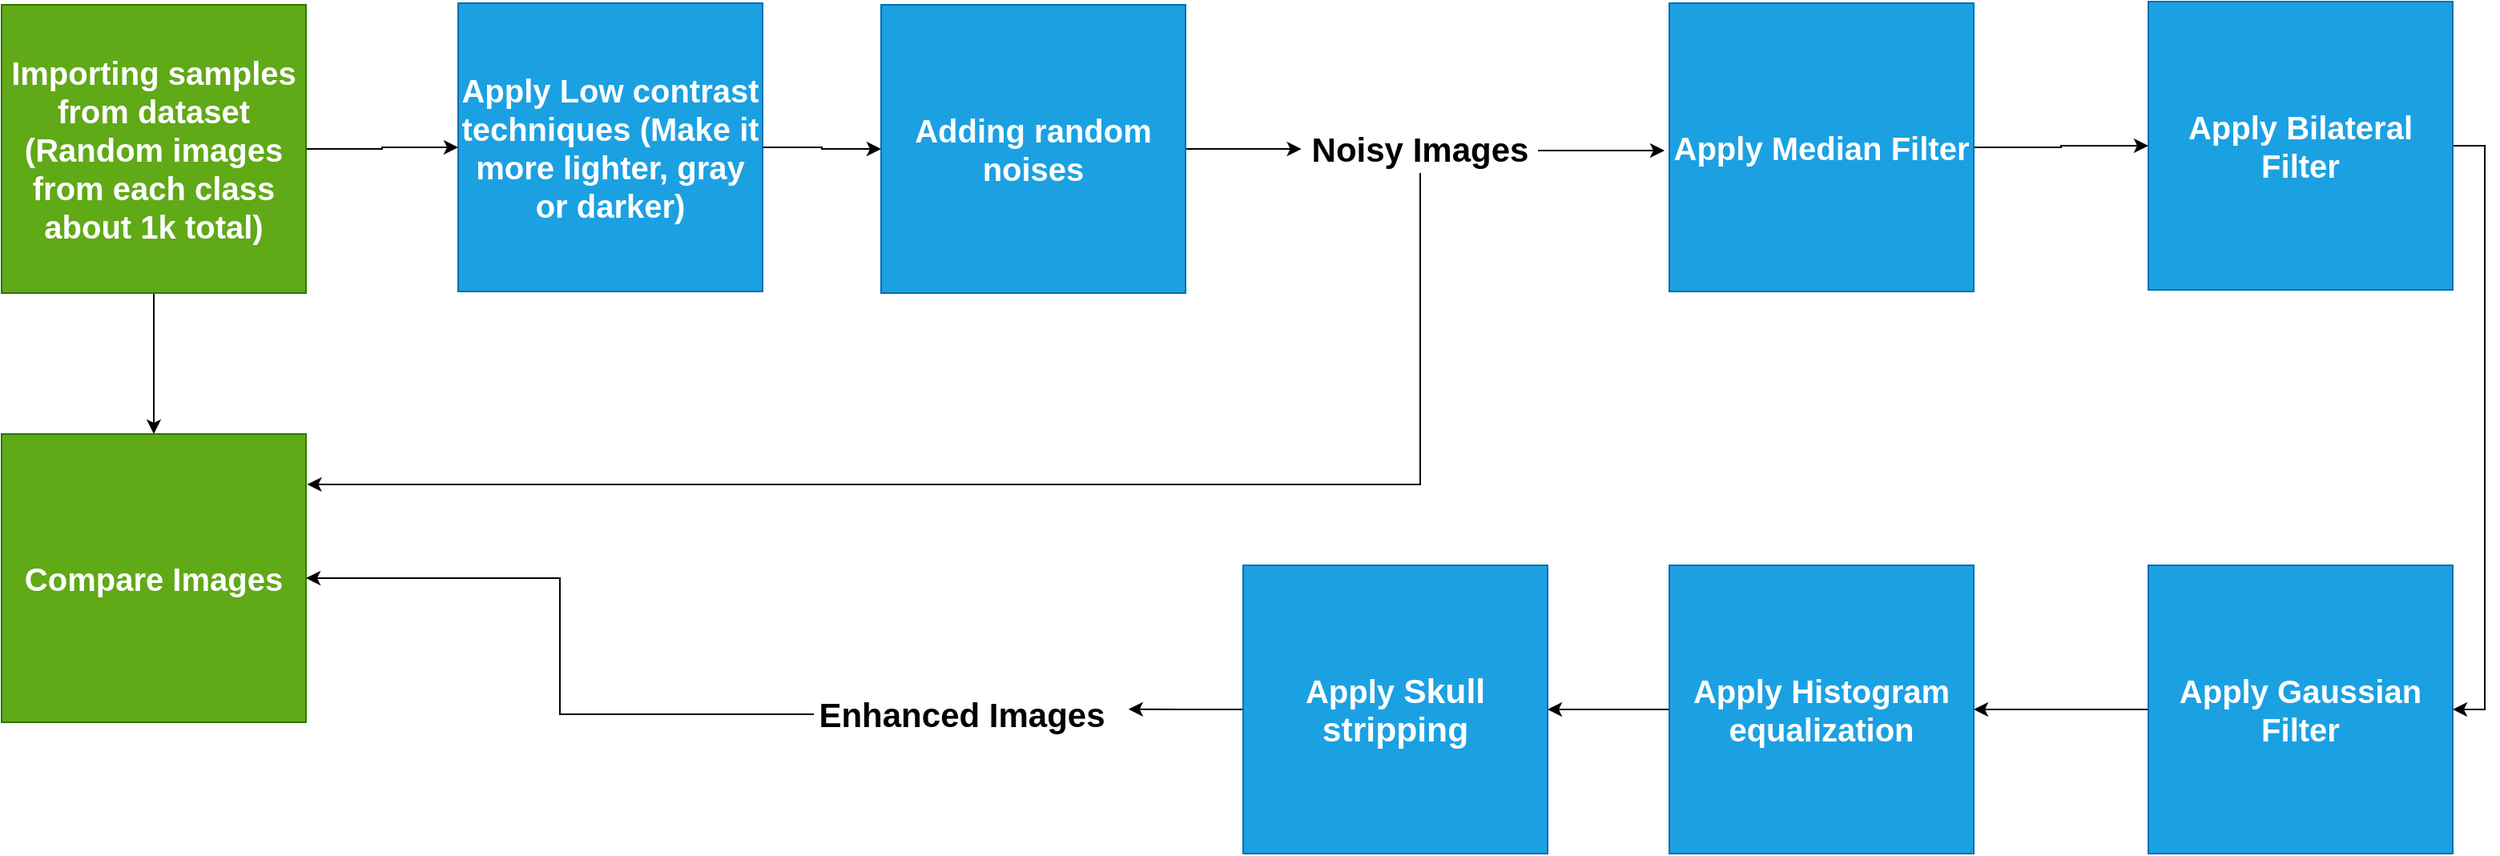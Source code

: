 <mxfile version="24.9.3">
  <diagram name="Page-1" id="HCXtLOHnEH5D50suYZMZ">
    <mxGraphModel dx="2388" dy="1432" grid="0" gridSize="10" guides="1" tooltips="1" connect="1" arrows="1" fold="1" page="1" pageScale="1" pageWidth="1600" pageHeight="600" background="none" math="0" shadow="0">
      <root>
        <mxCell id="0" />
        <mxCell id="1" parent="0" />
        <mxCell id="IIGgRlWlPwrDrrDaBenJ-39" style="edgeStyle=orthogonalEdgeStyle;rounded=0;orthogonalLoop=1;jettySize=auto;html=1;exitX=1;exitY=0.5;exitDx=0;exitDy=0;entryX=0;entryY=0.5;entryDx=0;entryDy=0;" parent="1" source="IIGgRlWlPwrDrrDaBenJ-1" target="IIGgRlWlPwrDrrDaBenJ-2" edge="1">
          <mxGeometry relative="1" as="geometry" />
        </mxCell>
        <mxCell id="Kvdl1e2YpWBnPpMMYwDb-14" style="edgeStyle=orthogonalEdgeStyle;rounded=0;orthogonalLoop=1;jettySize=auto;html=1;exitX=0.5;exitY=1;exitDx=0;exitDy=0;entryX=0.5;entryY=0;entryDx=0;entryDy=0;" parent="1" source="IIGgRlWlPwrDrrDaBenJ-1" target="Kvdl1e2YpWBnPpMMYwDb-10" edge="1">
          <mxGeometry relative="1" as="geometry" />
        </mxCell>
        <mxCell id="IIGgRlWlPwrDrrDaBenJ-1" value="&lt;span style=&quot;font-size: 20px;&quot;&gt;Importing samples from dataset&lt;/span&gt;&lt;div style=&quot;font-size: 20px;&quot;&gt;&lt;span style=&quot;font-size: 20px;&quot;&gt;(Random images from each class about 1k total)&lt;/span&gt;&lt;/div&gt;" style="rounded=0;whiteSpace=wrap;html=1;fillColor=#60a917;fontColor=#ffffff;strokeColor=#2D7600;fontStyle=1;fontSize=20;" parent="1" vertex="1">
          <mxGeometry x="15" y="37" width="190" height="180" as="geometry" />
        </mxCell>
        <mxCell id="IIGgRlWlPwrDrrDaBenJ-40" style="edgeStyle=orthogonalEdgeStyle;rounded=0;orthogonalLoop=1;jettySize=auto;html=1;exitX=1;exitY=0.5;exitDx=0;exitDy=0;entryX=0;entryY=0.5;entryDx=0;entryDy=0;" parent="1" source="IIGgRlWlPwrDrrDaBenJ-2" target="IIGgRlWlPwrDrrDaBenJ-4" edge="1">
          <mxGeometry relative="1" as="geometry" />
        </mxCell>
        <mxCell id="IIGgRlWlPwrDrrDaBenJ-2" value="Apply Low contrast techniques (Make it more lighter, gray or darker)" style="rounded=0;whiteSpace=wrap;html=1;fillColor=#1ba1e2;fontColor=#ffffff;strokeColor=#006EAF;fontStyle=1;fontSize=20;" parent="1" vertex="1">
          <mxGeometry x="300" y="36" width="190" height="180" as="geometry" />
        </mxCell>
        <mxCell id="Kvdl1e2YpWBnPpMMYwDb-1" style="edgeStyle=orthogonalEdgeStyle;rounded=0;orthogonalLoop=1;jettySize=auto;html=1;exitX=1;exitY=0.5;exitDx=0;exitDy=0;" parent="1" source="IIGgRlWlPwrDrrDaBenJ-4" edge="1">
          <mxGeometry relative="1" as="geometry">
            <mxPoint x="826.333" y="127" as="targetPoint" />
          </mxGeometry>
        </mxCell>
        <mxCell id="IIGgRlWlPwrDrrDaBenJ-4" value="&lt;span style=&quot;font-size: 20px;&quot;&gt;Adding random noises&lt;/span&gt;" style="rounded=0;whiteSpace=wrap;html=1;fillColor=#1ba1e2;fontColor=#ffffff;strokeColor=#006EAF;fontStyle=1;fontSize=20;" parent="1" vertex="1">
          <mxGeometry x="564" y="37" width="190" height="180" as="geometry" />
        </mxCell>
        <mxCell id="IIGgRlWlPwrDrrDaBenJ-42" style="edgeStyle=orthogonalEdgeStyle;rounded=0;orthogonalLoop=1;jettySize=auto;html=1;exitX=1;exitY=0.5;exitDx=0;exitDy=0;entryX=0;entryY=0.5;entryDx=0;entryDy=0;" parent="1" edge="1">
          <mxGeometry relative="1" as="geometry">
            <mxPoint x="974" y="128" as="sourcePoint" />
            <mxPoint x="1053" y="128" as="targetPoint" />
          </mxGeometry>
        </mxCell>
        <mxCell id="JLH1EfQF-wIh-_djJ6uE-1" style="edgeStyle=orthogonalEdgeStyle;rounded=0;orthogonalLoop=1;jettySize=auto;html=1;exitX=1;exitY=0.5;exitDx=0;exitDy=0;entryX=1;entryY=0.5;entryDx=0;entryDy=0;" edge="1" parent="1" source="IIGgRlWlPwrDrrDaBenJ-9" target="Kvdl1e2YpWBnPpMMYwDb-3">
          <mxGeometry relative="1" as="geometry" />
        </mxCell>
        <mxCell id="IIGgRlWlPwrDrrDaBenJ-9" value="Apply Bilateral Filter" style="rounded=0;whiteSpace=wrap;html=1;fillColor=#1ba1e2;fontColor=#ffffff;strokeColor=#006EAF;fontStyle=1;fontSize=20;" parent="1" vertex="1">
          <mxGeometry x="1355" y="35" width="190" height="180" as="geometry" />
        </mxCell>
        <mxCell id="IIGgRlWlPwrDrrDaBenJ-43" style="edgeStyle=orthogonalEdgeStyle;rounded=0;orthogonalLoop=1;jettySize=auto;html=1;exitX=1;exitY=0.5;exitDx=0;exitDy=0;entryX=0;entryY=0.5;entryDx=0;entryDy=0;" parent="1" source="IIGgRlWlPwrDrrDaBenJ-15" target="IIGgRlWlPwrDrrDaBenJ-9" edge="1">
          <mxGeometry relative="1" as="geometry" />
        </mxCell>
        <mxCell id="IIGgRlWlPwrDrrDaBenJ-15" value="&lt;div&gt;Apply Median Filter&lt;/div&gt;" style="rounded=0;whiteSpace=wrap;html=1;fillColor=#1ba1e2;fontColor=#ffffff;strokeColor=#006EAF;fontStyle=1;fontSize=20;" parent="1" vertex="1">
          <mxGeometry x="1056" y="36" width="190" height="180" as="geometry" />
        </mxCell>
        <mxCell id="Kvdl1e2YpWBnPpMMYwDb-2" value="&lt;font style=&quot;font-size: 21px;&quot;&gt;&lt;b style=&quot;&quot;&gt;Noisy Images&lt;/b&gt;&lt;/font&gt;" style="text;html=1;align=center;verticalAlign=middle;whiteSpace=wrap;rounded=0;" parent="1" vertex="1">
          <mxGeometry x="829" y="112" width="143" height="30" as="geometry" />
        </mxCell>
        <mxCell id="Kvdl1e2YpWBnPpMMYwDb-9" style="edgeStyle=orthogonalEdgeStyle;rounded=0;orthogonalLoop=1;jettySize=auto;html=1;exitX=0;exitY=0.5;exitDx=0;exitDy=0;entryX=1;entryY=0.5;entryDx=0;entryDy=0;" parent="1" source="Kvdl1e2YpWBnPpMMYwDb-3" target="Kvdl1e2YpWBnPpMMYwDb-4" edge="1">
          <mxGeometry relative="1" as="geometry" />
        </mxCell>
        <mxCell id="Kvdl1e2YpWBnPpMMYwDb-3" value="Apply Gaussian Filter" style="rounded=0;whiteSpace=wrap;html=1;fillColor=#1ba1e2;fontColor=#ffffff;strokeColor=#006EAF;fontStyle=1;fontSize=20;" parent="1" vertex="1">
          <mxGeometry x="1355" y="387" width="190" height="180" as="geometry" />
        </mxCell>
        <mxCell id="Kvdl1e2YpWBnPpMMYwDb-8" style="edgeStyle=orthogonalEdgeStyle;rounded=0;orthogonalLoop=1;jettySize=auto;html=1;exitX=0;exitY=0.5;exitDx=0;exitDy=0;entryX=1;entryY=0.5;entryDx=0;entryDy=0;" parent="1" source="Kvdl1e2YpWBnPpMMYwDb-4" target="Kvdl1e2YpWBnPpMMYwDb-5" edge="1">
          <mxGeometry relative="1" as="geometry" />
        </mxCell>
        <mxCell id="Kvdl1e2YpWBnPpMMYwDb-4" value="Apply Histogram equalization" style="rounded=0;whiteSpace=wrap;html=1;fillColor=#1ba1e2;fontColor=#ffffff;strokeColor=#006EAF;fontStyle=1;fontSize=20;" parent="1" vertex="1">
          <mxGeometry x="1056" y="387" width="190" height="180" as="geometry" />
        </mxCell>
        <mxCell id="Kvdl1e2YpWBnPpMMYwDb-7" style="edgeStyle=orthogonalEdgeStyle;rounded=0;orthogonalLoop=1;jettySize=auto;html=1;exitX=0;exitY=0.5;exitDx=0;exitDy=0;" parent="1" source="Kvdl1e2YpWBnPpMMYwDb-5" edge="1">
          <mxGeometry relative="1" as="geometry">
            <mxPoint x="718.385" y="476.846" as="targetPoint" />
          </mxGeometry>
        </mxCell>
        <mxCell id="Kvdl1e2YpWBnPpMMYwDb-5" value="Apply&amp;nbsp;&lt;b&gt;&lt;span style=&quot;font-size:16.0pt;line-height:107%;&lt;br/&gt;font-family:&amp;quot;Times New Roman&amp;quot;,serif;mso-ascii-theme-font:major-bidi;mso-fareast-font-family:&lt;br/&gt;Calibri;mso-fareast-theme-font:minor-latin;mso-hansi-theme-font:major-bidi;&lt;br/&gt;mso-bidi-theme-font:major-bidi;mso-ansi-language:EN-US;mso-fareast-language:&lt;br/&gt;EN-US;mso-bidi-language:AR-SA&quot;&gt;Skull stripping&lt;/span&gt;&lt;/b&gt;" style="rounded=0;whiteSpace=wrap;html=1;fillColor=#1ba1e2;fontColor=#ffffff;strokeColor=#006EAF;fontStyle=1;fontSize=20;" parent="1" vertex="1">
          <mxGeometry x="790" y="387" width="190" height="180" as="geometry" />
        </mxCell>
        <mxCell id="Kvdl1e2YpWBnPpMMYwDb-13" style="edgeStyle=orthogonalEdgeStyle;rounded=0;orthogonalLoop=1;jettySize=auto;html=1;exitX=0;exitY=0.5;exitDx=0;exitDy=0;entryX=1;entryY=0.5;entryDx=0;entryDy=0;" parent="1" source="Kvdl1e2YpWBnPpMMYwDb-6" target="Kvdl1e2YpWBnPpMMYwDb-10" edge="1">
          <mxGeometry relative="1" as="geometry" />
        </mxCell>
        <mxCell id="Kvdl1e2YpWBnPpMMYwDb-6" value="&lt;font style=&quot;font-size: 21px;&quot;&gt;&lt;b style=&quot;&quot;&gt;Enhanced Images&lt;/b&gt;&lt;/font&gt;" style="text;html=1;align=center;verticalAlign=middle;whiteSpace=wrap;rounded=0;" parent="1" vertex="1">
          <mxGeometry x="522" y="465" width="185" height="30" as="geometry" />
        </mxCell>
        <mxCell id="Kvdl1e2YpWBnPpMMYwDb-10" value="Compare Images" style="rounded=0;whiteSpace=wrap;html=1;fillColor=#60a917;fontColor=#ffffff;strokeColor=#2D7600;fontStyle=1;fontSize=20;" parent="1" vertex="1">
          <mxGeometry x="15" y="305" width="190" height="180" as="geometry" />
        </mxCell>
        <mxCell id="Kvdl1e2YpWBnPpMMYwDb-12" style="edgeStyle=orthogonalEdgeStyle;rounded=0;orthogonalLoop=1;jettySize=auto;html=1;exitX=0.5;exitY=1;exitDx=0;exitDy=0;entryX=1.004;entryY=0.175;entryDx=0;entryDy=0;entryPerimeter=0;" parent="1" source="Kvdl1e2YpWBnPpMMYwDb-2" target="Kvdl1e2YpWBnPpMMYwDb-10" edge="1">
          <mxGeometry relative="1" as="geometry">
            <Array as="points">
              <mxPoint x="901" y="336" />
            </Array>
          </mxGeometry>
        </mxCell>
      </root>
    </mxGraphModel>
  </diagram>
</mxfile>

